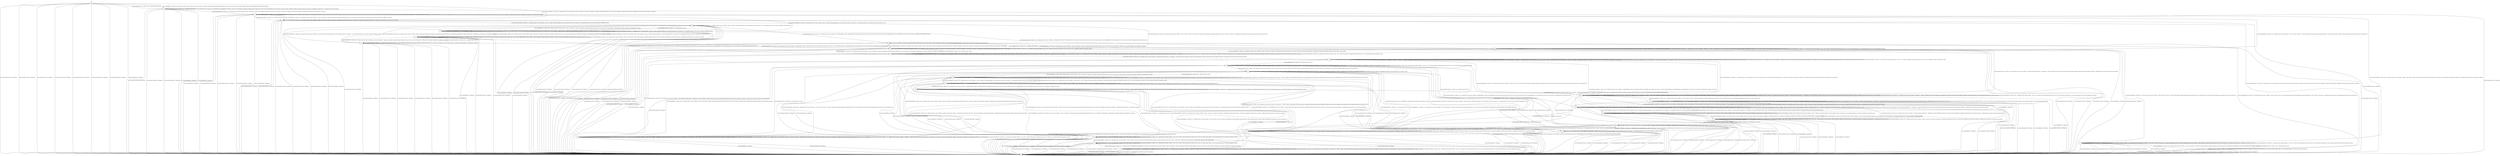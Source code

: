 digraph g {

	s0 [shape="circle" label="s0"];
	s1 [shape="circle" label="s1"];
	s2 [shape="circle" label="s2"];
	s3 [shape="circle" label="s3"];
	s4 [shape="circle" label="s4"];
	s5 [shape="circle" label="s5"];
	s6 [shape="circle" label="s6"];
	s7 [shape="circle" label="s7"];
	s8 [shape="circle" label="s8"];
	s9 [shape="circle" label="s9"];
	s10 [shape="circle" label="s10"];
	s11 [shape="circle" label="s11"];
	s12 [shape="circle" label="s12"];
	s13 [shape="circle" label="s13"];
	s14 [shape="circle" label="s14"];
	s15 [shape="circle" label="s15"];
	s16 [shape="circle" label="s16"];
	s17 [shape="circle" label="s17"];
	s18 [shape="circle" label="s18"];
	s19 [shape="circle" label="s19"];
	s20 [shape="circle" label="s20"];
	s21 [shape="circle" label="s21"];
	s22 [shape="circle" label="s22"];
	s23 [shape="circle" label="s23"];
	s24 [shape="circle" label="s24"];
	s25 [shape="circle" label="s25"];
	s26 [shape="circle" label="s26"];
	s27 [shape="circle" label="s27"];
	s28 [shape="circle" label="s28"];
	s29 [shape="circle" label="s29"];
	s30 [shape="circle" label="s30"];
	s31 [shape="circle" label="s31"];
	s32 [shape="circle" label="s32"];
	s0 -> s2 [label="user1|remote|DeviceControl / NoElement"];
	s0 -> s1 [label="user1|local|AddDevice / Symbol: CLS_0. Operation result: Success. Evidence: ''msg':'ok' and status:0''. Reason: All responses include the explicit indicators 'msg':'ok' and status:0 in their payloads, confirming the successful completion of the AddDevice operation."];
	s0 -> s2 [label="user1|local|RemoveDevice / NoElement"];
	s0 -> s2 [label="user1|local|DeviceControl / NoElement"];
	s0 -> s3 [label="user1|local|InviteToHome / Symbol: CLS_0. Operation result: Success. Evidence: 'qrcode':'11Abs_Len14|'. Reason: The responses consistently include the QR code value '11Abs_Len14|' alongside successful status indicators, confirming the invitation flow was executed as intended."];
	s0 -> s2 [label="user2|local|DeviceControl / NoElement"];
	s0 -> s2 [label="user2|remote|DeviceControl / NoElement"];
	s0 -> s2 [label="user2|remote|AcceptInvite / NoElement"];
	s0 -> s2 [label="user2|remote|ScanQRCode / NoElement"];
	s0 -> s2 [label="user2|remote|QuitHome / NoElement"];
	s1 -> s1 [label="user1|remote|DeviceControl / Symbol: CLS_-1. Operation result: Success."];
	s1 -> s2 [label="user1|local|AddDevice / NoElement"];
	s1 -> s0 [label="user1|local|RemoveDevice / Symbol: CLS_-1. Operation result: Success."];
	s1 -> s1 [label="user1|local|DeviceControl / Symbol: CLS_0. Operation result: Undetermined. Evidence: **'user1_local'**. Reason: The majority of evidence shows packets with **'user1_local'** lacking explicit success indicators, while one report’s additional 'header' detail does not alter the consensus of insufficient confirmation for a complete DeviceControl exchange."];
	s1 -> s11 [label="user1|local|InviteToHome / Symbol: CLS_0. Operation result: Success. Evidence: 'qrcode':'11Abs_Len14|'. Reason: The responses consistently include the QR code value '11Abs_Len14|' alongside successful status indicators, confirming the invitation flow was executed as intended."];
	s1 -> s2 [label="user2|local|DeviceControl / NoElement"];
	s1 -> s2 [label="user2|remote|DeviceControl / NoElement"];
	s1 -> s2 [label="user2|remote|AcceptInvite / NoElement"];
	s1 -> s2 [label="user2|remote|ScanQRCode / NoElement"];
	s1 -> s2 [label="user2|remote|QuitHome / NoElement"];
	s2 -> s2 [label="user1|remote|DeviceControl / NoElement"];
	s2 -> s2 [label="user1|local|AddDevice / NoElement"];
	s2 -> s2 [label="user1|local|RemoveDevice / NoElement"];
	s2 -> s2 [label="user1|local|DeviceControl / NoElement"];
	s2 -> s2 [label="user1|local|InviteToHome / NoElement"];
	s2 -> s2 [label="user2|local|DeviceControl / NoElement"];
	s2 -> s2 [label="user2|remote|DeviceControl / NoElement"];
	s2 -> s2 [label="user2|remote|AcceptInvite / NoElement"];
	s2 -> s2 [label="user2|remote|ScanQRCode / NoElement"];
	s2 -> s2 [label="user2|remote|QuitHome / NoElement"];
	s3 -> s2 [label="user1|remote|DeviceControl / NoElement"];
	s3 -> s11 [label="user1|local|AddDevice / Symbol: CLS_0. Operation result: Success. Evidence: ''msg':'ok' and status:0''. Reason: All responses include the explicit indicators 'msg':'ok' and status:0 in their payloads, confirming the successful completion of the AddDevice operation."];
	s3 -> s2 [label="user1|local|RemoveDevice / NoElement"];
	s3 -> s2 [label="user1|local|DeviceControl / NoElement"];
	s3 -> s3 [label="user1|local|InviteToHome / Symbol: CLS_0. Operation result: Success. Evidence: 'qrcode':'11Abs_Len14|'. Reason: The responses consistently include the QR code value '11Abs_Len14|' alongside successful status indicators, confirming the invitation flow was executed as intended."];
	s3 -> s2 [label="user2|local|DeviceControl / NoElement"];
	s3 -> s2 [label="user2|remote|DeviceControl / NoElement"];
	s3 -> s2 [label="user2|remote|AcceptInvite / NoElement"];
	s3 -> s4 [label="user2|remote|ScanQRCode / Symbol: CLS_0. Operation result: Success. Evidence: ''msg':'ok''. Reason: The payload displays a success indication with an 'ok' message, a core component present in every report, objectively confirming success."];
	s3 -> s2 [label="user2|remote|QuitHome / NoElement"];
	s4 -> s2 [label="user1|remote|DeviceControl / NoElement"];
	s4 -> s10 [label="user1|local|AddDevice / Symbol: CLS_0. Operation result: Success. Evidence: ''msg':'ok' and status:0''. Reason: All responses include the explicit indicators 'msg':'ok' and status:0 in their payloads, confirming the successful completion of the AddDevice operation."];
	s4 -> s2 [label="user1|local|RemoveDevice / NoElement"];
	s4 -> s2 [label="user1|local|DeviceControl / NoElement"];
	s4 -> s14 [label="user1|local|InviteToHome / Symbol: CLS_0. Operation result: Success. Evidence: 'qrcode':'11Abs_Len14|'. Reason: The responses consistently include the QR code value '11Abs_Len14|' alongside successful status indicators, confirming the invitation flow was executed as intended."];
	s4 -> s2 [label="user2|local|DeviceControl / NoElement"];
	s4 -> s2 [label="user2|remote|DeviceControl / NoElement"];
	s4 -> s5 [label="user2|remote|AcceptInvite / Symbol: CLS_0. Operation result: Success. Evidence: 'invited/joinfamily'. Reason: The joinfamily API calls consistently return indicators of success, with the common presence of 'invited/joinfamily' and associated flags (such as error:0 and msg:'ok') confirming the accepted invite action."];
	s4 -> s4 [label="user2|remote|ScanQRCode / Symbol: CLS_0. Operation result: Success. Evidence: ''msg':'ok''. Reason: The payload displays a success indication with an 'ok' message, a core component present in every report, objectively confirming success."];
	s4 -> s2 [label="user2|remote|QuitHome / NoElement"];
	s5 -> s2 [label="user1|remote|DeviceControl / NoElement"];
	s5 -> s8 [label="user1|local|AddDevice / Symbol: CLS_0. Operation result: Success. Evidence: ''msg':'ok' and status:0''. Reason: All responses include the explicit indicators 'msg':'ok' and status:0 in their payloads, confirming the successful completion of the AddDevice operation."];
	s5 -> s2 [label="user1|local|RemoveDevice / NoElement"];
	s5 -> s2 [label="user1|local|DeviceControl / NoElement"];
	s5 -> s6 [label="user1|local|InviteToHome / Symbol: CLS_1. Operation result: Success. Evidence: 'qrcode':'11Abs_Len14|'. Reason: A consistent match of the QR code value '11Abs_Len14|' appears in the majority of responses, validating the invite operation despite additional unique details in some packets."];
	s5 -> s2 [label="user2|local|DeviceControl / NoElement"];
	s5 -> s2 [label="user2|remote|DeviceControl / NoElement"];
	s5 -> s2 [label="user2|remote|AcceptInvite / NoElement"];
	s5 -> s5 [label="user2|remote|ScanQRCode / Symbol: CLS_1. Operation result: Failed. Evidence: ''error':-2010''. Reason: The shared payload evidence of error code -2010 clearly signals failure, as the consistent negative error indicator dominates all reports."];
	s5 -> s9 [label="user2|remote|QuitHome / Symbol: CLS_0. Operation result: Success. Evidence: '{'error':0,'status':0,'msg':'ok'}'. Reason: The evidence from the quitfamily responses explicitly shows error:0, status:0, and msg:'ok', confirming that the operation succeeded despite mention of later network issues."];
	s6 -> s2 [label="user1|remote|DeviceControl / NoElement"];
	s6 -> s7 [label="user1|local|AddDevice / Symbol: CLS_0. Operation result: Success. Evidence: ''msg':'ok' and status:0''. Reason: All responses include the explicit indicators 'msg':'ok' and status:0 in their payloads, confirming the successful completion of the AddDevice operation."];
	s6 -> s2 [label="user1|local|RemoveDevice / NoElement"];
	s6 -> s2 [label="user1|local|DeviceControl / NoElement"];
	s6 -> s6 [label="user1|local|InviteToHome / Symbol: CLS_1. Operation result: Success. Evidence: 'qrcode':'11Abs_Len14|'. Reason: A consistent match of the QR code value '11Abs_Len14|' appears in the majority of responses, validating the invite operation despite additional unique details in some packets."];
	s6 -> s2 [label="user2|local|DeviceControl / NoElement"];
	s6 -> s2 [label="user2|remote|DeviceControl / NoElement"];
	s6 -> s2 [label="user2|remote|AcceptInvite / NoElement"];
	s6 -> s6 [label="user2|remote|ScanQRCode / Symbol: CLS_2. Operation result: Failed. Evidence: ''error':-2011''. Reason: The payload’s repeated inclusion of error code -2011 consistently confirms the operation’s failure."];
	s6 -> s3 [label="user2|remote|QuitHome / Symbol: CLS_0. Operation result: Success. Evidence: '{'error':0,'status':0,'msg':'ok'}'. Reason: The evidence from the quitfamily responses explicitly shows error:0, status:0, and msg:'ok', confirming that the operation succeeded despite mention of later network issues."];
	s7 -> s7 [label="user1|remote|DeviceControl / Symbol: CLS_-1. Operation result: Success."];
	s7 -> s2 [label="user1|local|AddDevice / NoElement"];
	s7 -> s6 [label="user1|local|RemoveDevice / Symbol: CLS_-1. Operation result: Success."];
	s7 -> s7 [label="user1|local|DeviceControl / Symbol: CLS_0. Operation result: Undetermined. Evidence: **'user1_local'**. Reason: The majority of evidence shows packets with **'user1_local'** lacking explicit success indicators, while one report’s additional 'header' detail does not alter the consensus of insufficient confirmation for a complete DeviceControl exchange."];
	s7 -> s7 [label="user1|local|InviteToHome / Symbol: CLS_1. Operation result: Success. Evidence: 'qrcode':'11Abs_Len14|'. Reason: A consistent match of the QR code value '11Abs_Len14|' appears in the majority of responses, validating the invite operation despite additional unique details in some packets."];
	s7 -> s15 [label="user2|local|DeviceControl / Symbol: CLS_0. Operation result: Success. Evidence: **'/device/control/v2/sdkcontrol'**; **'Response'**. Reason: HTTP POST packets to the /device/control/v2/sdkcontrol endpoint uniformly delivered a Response indication, confirming that the control command executed properly."];
	s7 -> s7 [label="user2|remote|DeviceControl / Symbol: CLS_1. Operation result: Success. Evidence: **'Response'**. Reason: Consistent device control responses are indicated by the common occurrence of the 'Response' element in each packet, showing no error markers and confirming successful execution."];
	s7 -> s2 [label="user2|remote|AcceptInvite / NoElement"];
	s7 -> s7 [label="user2|remote|ScanQRCode / Symbol: CLS_2. Operation result: Failed. Evidence: ''error':-2011''. Reason: The payload’s repeated inclusion of error code -2011 consistently confirms the operation’s failure."];
	s7 -> s11 [label="user2|remote|QuitHome / Symbol: CLS_1. Operation result: Success. Evidence: '{'error':0,'status':0,'msg':'ok'}'. Reason: The explicit successful quitfamily payload indicates a clear successful outcome, with the evidence unambiguously showing error:0 and a message of 'ok'."];
	s8 -> s8 [label="user1|remote|DeviceControl / Symbol: CLS_-1. Operation result: Success."];
	s8 -> s2 [label="user1|local|AddDevice / NoElement"];
	s8 -> s5 [label="user1|local|RemoveDevice / Symbol: CLS_-1. Operation result: Success."];
	s8 -> s8 [label="user1|local|DeviceControl / Symbol: CLS_0. Operation result: Undetermined. Evidence: **'user1_local'**. Reason: The majority of evidence shows packets with **'user1_local'** lacking explicit success indicators, while one report’s additional 'header' detail does not alter the consensus of insufficient confirmation for a complete DeviceControl exchange."];
	s8 -> s7 [label="user1|local|InviteToHome / Symbol: CLS_1. Operation result: Success. Evidence: 'qrcode':'11Abs_Len14|'. Reason: A consistent match of the QR code value '11Abs_Len14|' appears in the majority of responses, validating the invite operation despite additional unique details in some packets."];
	s8 -> s30 [label="user2|local|DeviceControl / Symbol: CLS_0. Operation result: Success. Evidence: **'/device/control/v2/sdkcontrol'**; **'Response'**. Reason: HTTP POST packets to the /device/control/v2/sdkcontrol endpoint uniformly delivered a Response indication, confirming that the control command executed properly."];
	s8 -> s8 [label="user2|remote|DeviceControl / Symbol: CLS_1. Operation result: Success. Evidence: **'Response'**. Reason: Consistent device control responses are indicated by the common occurrence of the 'Response' element in each packet, showing no error markers and confirming successful execution."];
	s8 -> s2 [label="user2|remote|AcceptInvite / NoElement"];
	s8 -> s8 [label="user2|remote|ScanQRCode / Symbol: CLS_1. Operation result: Failed. Evidence: ''error':-2010''. Reason: The shared payload evidence of error code -2010 clearly signals failure, as the consistent negative error indicator dominates all reports."];
	s8 -> s12 [label="user2|remote|QuitHome / Symbol: CLS_1. Operation result: Success. Evidence: '{'error':0,'status':0,'msg':'ok'}'. Reason: The explicit successful quitfamily payload indicates a clear successful outcome, with the evidence unambiguously showing error:0 and a message of 'ok'."];
	s9 -> s2 [label="user1|remote|DeviceControl / NoElement"];
	s9 -> s12 [label="user1|local|AddDevice / Symbol: CLS_0. Operation result: Success. Evidence: ''msg':'ok' and status:0''. Reason: All responses include the explicit indicators 'msg':'ok' and status:0 in their payloads, confirming the successful completion of the AddDevice operation."];
	s9 -> s2 [label="user1|local|RemoveDevice / NoElement"];
	s9 -> s2 [label="user1|local|DeviceControl / NoElement"];
	s9 -> s3 [label="user1|local|InviteToHome / Symbol: CLS_0. Operation result: Success. Evidence: 'qrcode':'11Abs_Len14|'. Reason: The responses consistently include the QR code value '11Abs_Len14|' alongside successful status indicators, confirming the invitation flow was executed as intended."];
	s9 -> s2 [label="user2|local|DeviceControl / NoElement"];
	s9 -> s2 [label="user2|remote|DeviceControl / NoElement"];
	s9 -> s2 [label="user2|remote|AcceptInvite / NoElement"];
	s9 -> s9 [label="user2|remote|ScanQRCode / Symbol: CLS_1. Operation result: Failed. Evidence: ''error':-2010''. Reason: The shared payload evidence of error code -2010 clearly signals failure, as the consistent negative error indicator dominates all reports."];
	s9 -> s2 [label="user2|remote|QuitHome / NoElement"];
	s10 -> s10 [label="user1|remote|DeviceControl / Symbol: CLS_-1. Operation result: Success."];
	s10 -> s2 [label="user1|local|AddDevice / NoElement"];
	s10 -> s4 [label="user1|local|RemoveDevice / Symbol: CLS_-1. Operation result: Success."];
	s10 -> s10 [label="user1|local|DeviceControl / Symbol: CLS_0. Operation result: Undetermined. Evidence: **'user1_local'**. Reason: The majority of evidence shows packets with **'user1_local'** lacking explicit success indicators, while one report’s additional 'header' detail does not alter the consensus of insufficient confirmation for a complete DeviceControl exchange."];
	s10 -> s13 [label="user1|local|InviteToHome / Symbol: CLS_0. Operation result: Success. Evidence: 'qrcode':'11Abs_Len14|'. Reason: The responses consistently include the QR code value '11Abs_Len14|' alongside successful status indicators, confirming the invitation flow was executed as intended."];
	s10 -> s2 [label="user2|local|DeviceControl / NoElement"];
	s10 -> s2 [label="user2|remote|DeviceControl / NoElement"];
	s10 -> s8 [label="user2|remote|AcceptInvite / Symbol: CLS_0. Operation result: Success. Evidence: 'invited/joinfamily'. Reason: The joinfamily API calls consistently return indicators of success, with the common presence of 'invited/joinfamily' and associated flags (such as error:0 and msg:'ok') confirming the accepted invite action."];
	s10 -> s10 [label="user2|remote|ScanQRCode / Symbol: CLS_0. Operation result: Success. Evidence: ''msg':'ok''. Reason: The payload displays a success indication with an 'ok' message, a core component present in every report, objectively confirming success."];
	s10 -> s2 [label="user2|remote|QuitHome / NoElement"];
	s11 -> s11 [label="user1|remote|DeviceControl / Symbol: CLS_-1. Operation result: Success."];
	s11 -> s2 [label="user1|local|AddDevice / NoElement"];
	s11 -> s3 [label="user1|local|RemoveDevice / Symbol: CLS_-1. Operation result: Success."];
	s11 -> s11 [label="user1|local|DeviceControl / Symbol: CLS_0. Operation result: Undetermined. Evidence: **'user1_local'**. Reason: The majority of evidence shows packets with **'user1_local'** lacking explicit success indicators, while one report’s additional 'header' detail does not alter the consensus of insufficient confirmation for a complete DeviceControl exchange."];
	s11 -> s11 [label="user1|local|InviteToHome / Symbol: CLS_0. Operation result: Success. Evidence: 'qrcode':'11Abs_Len14|'. Reason: The responses consistently include the QR code value '11Abs_Len14|' alongside successful status indicators, confirming the invitation flow was executed as intended."];
	s11 -> s2 [label="user2|local|DeviceControl / NoElement"];
	s11 -> s2 [label="user2|remote|DeviceControl / NoElement"];
	s11 -> s2 [label="user2|remote|AcceptInvite / NoElement"];
	s11 -> s10 [label="user2|remote|ScanQRCode / Symbol: CLS_0. Operation result: Success. Evidence: ''msg':'ok''. Reason: The payload displays a success indication with an 'ok' message, a core component present in every report, objectively confirming success."];
	s11 -> s2 [label="user2|remote|QuitHome / NoElement"];
	s12 -> s12 [label="user1|remote|DeviceControl / Symbol: CLS_-1. Operation result: Success."];
	s12 -> s2 [label="user1|local|AddDevice / NoElement"];
	s12 -> s9 [label="user1|local|RemoveDevice / Symbol: CLS_-1. Operation result: Success."];
	s12 -> s12 [label="user1|local|DeviceControl / Symbol: CLS_0. Operation result: Undetermined. Evidence: **'user1_local'**. Reason: The majority of evidence shows packets with **'user1_local'** lacking explicit success indicators, while one report’s additional 'header' detail does not alter the consensus of insufficient confirmation for a complete DeviceControl exchange."];
	s12 -> s11 [label="user1|local|InviteToHome / Symbol: CLS_0. Operation result: Success. Evidence: 'qrcode':'11Abs_Len14|'. Reason: The responses consistently include the QR code value '11Abs_Len14|' alongside successful status indicators, confirming the invitation flow was executed as intended."];
	s12 -> s2 [label="user2|local|DeviceControl / NoElement"];
	s12 -> s2 [label="user2|remote|DeviceControl / NoElement"];
	s12 -> s2 [label="user2|remote|AcceptInvite / NoElement"];
	s12 -> s12 [label="user2|remote|ScanQRCode / Symbol: CLS_1. Operation result: Failed. Evidence: ''error':-2010''. Reason: The shared payload evidence of error code -2010 clearly signals failure, as the consistent negative error indicator dominates all reports."];
	s12 -> s2 [label="user2|remote|QuitHome / NoElement"];
	s13 -> s13 [label="user1|remote|DeviceControl / Symbol: CLS_-1. Operation result: Success."];
	s13 -> s2 [label="user1|local|AddDevice / NoElement"];
	s13 -> s14 [label="user1|local|RemoveDevice / Symbol: CLS_-1. Operation result: Success."];
	s13 -> s13 [label="user1|local|DeviceControl / Symbol: CLS_0. Operation result: Undetermined. Evidence: **'user1_local'**. Reason: The majority of evidence shows packets with **'user1_local'** lacking explicit success indicators, while one report’s additional 'header' detail does not alter the consensus of insufficient confirmation for a complete DeviceControl exchange."];
	s13 -> s13 [label="user1|local|InviteToHome / Symbol: CLS_0. Operation result: Success. Evidence: 'qrcode':'11Abs_Len14|'. Reason: The responses consistently include the QR code value '11Abs_Len14|' alongside successful status indicators, confirming the invitation flow was executed as intended."];
	s13 -> s2 [label="user2|local|DeviceControl / NoElement"];
	s13 -> s2 [label="user2|remote|DeviceControl / NoElement"];
	s13 -> s7 [label="user2|remote|AcceptInvite / Symbol: CLS_0. Operation result: Success. Evidence: 'invited/joinfamily'. Reason: The joinfamily API calls consistently return indicators of success, with the common presence of 'invited/joinfamily' and associated flags (such as error:0 and msg:'ok') confirming the accepted invite action."];
	s13 -> s10 [label="user2|remote|ScanQRCode / Symbol: CLS_0. Operation result: Success. Evidence: ''msg':'ok''. Reason: The payload displays a success indication with an 'ok' message, a core component present in every report, objectively confirming success."];
	s13 -> s2 [label="user2|remote|QuitHome / NoElement"];
	s14 -> s2 [label="user1|remote|DeviceControl / NoElement"];
	s14 -> s13 [label="user1|local|AddDevice / Symbol: CLS_0. Operation result: Success. Evidence: ''msg':'ok' and status:0''. Reason: All responses include the explicit indicators 'msg':'ok' and status:0 in their payloads, confirming the successful completion of the AddDevice operation."];
	s14 -> s2 [label="user1|local|RemoveDevice / NoElement"];
	s14 -> s2 [label="user1|local|DeviceControl / NoElement"];
	s14 -> s14 [label="user1|local|InviteToHome / Symbol: CLS_0. Operation result: Success. Evidence: 'qrcode':'11Abs_Len14|'. Reason: The responses consistently include the QR code value '11Abs_Len14|' alongside successful status indicators, confirming the invitation flow was executed as intended."];
	s14 -> s2 [label="user2|local|DeviceControl / NoElement"];
	s14 -> s2 [label="user2|remote|DeviceControl / NoElement"];
	s14 -> s6 [label="user2|remote|AcceptInvite / Symbol: CLS_0. Operation result: Success. Evidence: 'invited/joinfamily'. Reason: The joinfamily API calls consistently return indicators of success, with the common presence of 'invited/joinfamily' and associated flags (such as error:0 and msg:'ok') confirming the accepted invite action."];
	s14 -> s4 [label="user2|remote|ScanQRCode / Symbol: CLS_0. Operation result: Success. Evidence: ''msg':'ok''. Reason: The payload displays a success indication with an 'ok' message, a core component present in every report, objectively confirming success."];
	s14 -> s2 [label="user2|remote|QuitHome / NoElement"];
	s15 -> s15 [label="user1|remote|DeviceControl / Symbol: CLS_-1. Operation result: Success."];
	s15 -> s2 [label="user1|local|AddDevice / NoElement"];
	s15 -> s16 [label="user1|local|RemoveDevice / Symbol: CLS_-1. Operation result: Success."];
	s15 -> s15 [label="user1|local|DeviceControl / Symbol: CLS_0. Operation result: Undetermined. Evidence: **'user1_local'**. Reason: The majority of evidence shows packets with **'user1_local'** lacking explicit success indicators, while one report’s additional 'header' detail does not alter the consensus of insufficient confirmation for a complete DeviceControl exchange."];
	s15 -> s15 [label="user1|local|InviteToHome / Symbol: CLS_1. Operation result: Success. Evidence: 'qrcode':'11Abs_Len14|'. Reason: A consistent match of the QR code value '11Abs_Len14|' appears in the majority of responses, validating the invite operation despite additional unique details in some packets."];
	s15 -> s15 [label="user2|local|DeviceControl / Symbol: CLS_0. Operation result: Success. Evidence: **'/device/control/v2/sdkcontrol'**; **'Response'**. Reason: HTTP POST packets to the /device/control/v2/sdkcontrol endpoint uniformly delivered a Response indication, confirming that the control command executed properly."];
	s15 -> s15 [label="user2|remote|DeviceControl / Symbol: CLS_1. Operation result: Success. Evidence: **'Response'**. Reason: Consistent device control responses are indicated by the common occurrence of the 'Response' element in each packet, showing no error markers and confirming successful execution."];
	s15 -> s2 [label="user2|remote|AcceptInvite / NoElement"];
	s15 -> s15 [label="user2|remote|ScanQRCode / Symbol: CLS_2. Operation result: Failed. Evidence: ''error':-2011''. Reason: The payload’s repeated inclusion of error code -2011 consistently confirms the operation’s failure."];
	s15 -> s19 [label="user2|remote|QuitHome / Symbol: CLS_1. Operation result: Success. Evidence: '{'error':0,'status':0,'msg':'ok'}'. Reason: The explicit successful quitfamily payload indicates a clear successful outcome, with the evidence unambiguously showing error:0 and a message of 'ok'."];
	s16 -> s2 [label="user1|remote|DeviceControl / NoElement"];
	s16 -> s32 [label="user1|local|AddDevice / Symbol: CLS_0. Operation result: Success. Evidence: ''msg':'ok' and status:0''. Reason: All responses include the explicit indicators 'msg':'ok' and status:0 in their payloads, confirming the successful completion of the AddDevice operation."];
	s16 -> s2 [label="user1|local|RemoveDevice / NoElement"];
	s16 -> s2 [label="user1|local|DeviceControl / NoElement"];
	s16 -> s16 [label="user1|local|InviteToHome / Symbol: CLS_1. Operation result: Success. Evidence: 'qrcode':'11Abs_Len14|'. Reason: A consistent match of the QR code value '11Abs_Len14|' appears in the majority of responses, validating the invite operation despite additional unique details in some packets."];
	s16 -> s16 [label="user2|local|DeviceControl / Symbol: CLS_NoResponse. Operation result: Failed. Reason: response is empty"];
	s16 -> s2 [label="user2|remote|DeviceControl / NoElement"];
	s16 -> s2 [label="user2|remote|AcceptInvite / NoElement"];
	s16 -> s16 [label="user2|remote|ScanQRCode / Symbol: CLS_2. Operation result: Failed. Evidence: ''error':-2011''. Reason: The payload’s repeated inclusion of error code -2011 consistently confirms the operation’s failure."];
	s16 -> s17 [label="user2|remote|QuitHome / Symbol: CLS_0. Operation result: Success. Evidence: '{'error':0,'status':0,'msg':'ok'}'. Reason: The evidence from the quitfamily responses explicitly shows error:0, status:0, and msg:'ok', confirming that the operation succeeded despite mention of later network issues."];
	s17 -> s2 [label="user1|remote|DeviceControl / NoElement"];
	s17 -> s18 [label="user1|local|AddDevice / Symbol: CLS_0. Operation result: Success. Evidence: ''msg':'ok' and status:0''. Reason: All responses include the explicit indicators 'msg':'ok' and status:0 in their payloads, confirming the successful completion of the AddDevice operation."];
	s17 -> s2 [label="user1|local|RemoveDevice / NoElement"];
	s17 -> s2 [label="user1|local|DeviceControl / NoElement"];
	s17 -> s17 [label="user1|local|InviteToHome / Symbol: CLS_0. Operation result: Success. Evidence: 'qrcode':'11Abs_Len14|'. Reason: The responses consistently include the QR code value '11Abs_Len14|' alongside successful status indicators, confirming the invitation flow was executed as intended."];
	s17 -> s17 [label="user2|local|DeviceControl / Symbol: CLS_NoResponse. Operation result: Failed. Reason: response is empty"];
	s17 -> s2 [label="user2|remote|DeviceControl / NoElement"];
	s17 -> s2 [label="user2|remote|AcceptInvite / NoElement"];
	s17 -> s22 [label="user2|remote|ScanQRCode / Symbol: CLS_0. Operation result: Success. Evidence: ''msg':'ok''. Reason: The payload displays a success indication with an 'ok' message, a core component present in every report, objectively confirming success."];
	s17 -> s2 [label="user2|remote|QuitHome / NoElement"];
	s18 -> s18 [label="user1|remote|DeviceControl / Symbol: CLS_-1. Operation result: Success."];
	s18 -> s2 [label="user1|local|AddDevice / NoElement"];
	s18 -> s17 [label="user1|local|RemoveDevice / Symbol: CLS_-1. Operation result: Success."];
	s18 -> s18 [label="user1|local|DeviceControl / Symbol: CLS_0. Operation result: Undetermined. Evidence: **'user1_local'**. Reason: The majority of evidence shows packets with **'user1_local'** lacking explicit success indicators, while one report’s additional 'header' detail does not alter the consensus of insufficient confirmation for a complete DeviceControl exchange."];
	s18 -> s18 [label="user1|local|InviteToHome / Symbol: CLS_0. Operation result: Success. Evidence: 'qrcode':'11Abs_Len14|'. Reason: The responses consistently include the QR code value '11Abs_Len14|' alongside successful status indicators, confirming the invitation flow was executed as intended."];
	s18 -> s18 [label="user2|local|DeviceControl / Symbol: CLS_5. Operation result: Success. Evidence: **'user2_local'**; **'UDP'**. Reason: The sustained UDP communication—including bidirectional exchanges and identifier indications from user2_local—demonstrates a positive local control operation despite one ambiguous packet."];
	s18 -> s2 [label="user2|remote|DeviceControl / NoElement"];
	s18 -> s2 [label="user2|remote|AcceptInvite / NoElement"];
	s18 -> s21 [label="user2|remote|ScanQRCode / Symbol: CLS_0. Operation result: Success. Evidence: ''msg':'ok''. Reason: The payload displays a success indication with an 'ok' message, a core component present in every report, objectively confirming success."];
	s18 -> s2 [label="user2|remote|QuitHome / NoElement"];
	s19 -> s19 [label="user1|remote|DeviceControl / Symbol: CLS_-1. Operation result: Success."];
	s19 -> s2 [label="user1|local|AddDevice / NoElement"];
	s19 -> s17 [label="user1|local|RemoveDevice / Symbol: CLS_-1. Operation result: Success."];
	s19 -> s19 [label="user1|local|DeviceControl / Symbol: CLS_0. Operation result: Undetermined. Evidence: **'user1_local'**. Reason: The majority of evidence shows packets with **'user1_local'** lacking explicit success indicators, while one report’s additional 'header' detail does not alter the consensus of insufficient confirmation for a complete DeviceControl exchange."];
	s19 -> s19 [label="user1|local|InviteToHome / Symbol: CLS_0. Operation result: Success. Evidence: 'qrcode':'11Abs_Len14|'. Reason: The responses consistently include the QR code value '11Abs_Len14|' alongside successful status indicators, confirming the invitation flow was executed as intended."];
	s19 -> s19 [label="user2|local|DeviceControl / Symbol: CLS_0. Operation result: Success. Evidence: **'/device/control/v2/sdkcontrol'**; **'Response'**. Reason: HTTP POST packets to the /device/control/v2/sdkcontrol endpoint uniformly delivered a Response indication, confirming that the control command executed properly."];
	s19 -> s2 [label="user2|remote|DeviceControl / NoElement"];
	s19 -> s2 [label="user2|remote|AcceptInvite / NoElement"];
	s19 -> s20 [label="user2|remote|ScanQRCode / Symbol: CLS_0. Operation result: Success. Evidence: ''msg':'ok''. Reason: The payload displays a success indication with an 'ok' message, a core component present in every report, objectively confirming success."];
	s19 -> s2 [label="user2|remote|QuitHome / NoElement"];
	s20 -> s20 [label="user1|remote|DeviceControl / Symbol: CLS_-1. Operation result: Success."];
	s20 -> s2 [label="user1|local|AddDevice / NoElement"];
	s20 -> s22 [label="user1|local|RemoveDevice / Symbol: CLS_-1. Operation result: Success."];
	s20 -> s20 [label="user1|local|DeviceControl / Symbol: CLS_0. Operation result: Undetermined. Evidence: **'user1_local'**. Reason: The majority of evidence shows packets with **'user1_local'** lacking explicit success indicators, while one report’s additional 'header' detail does not alter the consensus of insufficient confirmation for a complete DeviceControl exchange."];
	s20 -> s25 [label="user1|local|InviteToHome / Symbol: CLS_0. Operation result: Success. Evidence: 'qrcode':'11Abs_Len14|'. Reason: The responses consistently include the QR code value '11Abs_Len14|' alongside successful status indicators, confirming the invitation flow was executed as intended."];
	s20 -> s19 [label="user2|local|DeviceControl / Symbol: CLS_0. Operation result: Success. Evidence: **'/device/control/v2/sdkcontrol'**; **'Response'**. Reason: HTTP POST packets to the /device/control/v2/sdkcontrol endpoint uniformly delivered a Response indication, confirming that the control command executed properly."];
	s20 -> s2 [label="user2|remote|DeviceControl / NoElement"];
	s20 -> s30 [label="user2|remote|AcceptInvite / Symbol: CLS_0. Operation result: Success. Evidence: 'invited/joinfamily'. Reason: The joinfamily API calls consistently return indicators of success, with the common presence of 'invited/joinfamily' and associated flags (such as error:0 and msg:'ok') confirming the accepted invite action."];
	s20 -> s20 [label="user2|remote|ScanQRCode / Symbol: CLS_0. Operation result: Success. Evidence: ''msg':'ok''. Reason: The payload displays a success indication with an 'ok' message, a core component present in every report, objectively confirming success."];
	s20 -> s2 [label="user2|remote|QuitHome / NoElement"];
	s21 -> s21 [label="user1|remote|DeviceControl / Symbol: CLS_-1. Operation result: Success."];
	s21 -> s2 [label="user1|local|AddDevice / NoElement"];
	s21 -> s22 [label="user1|local|RemoveDevice / Symbol: CLS_-1. Operation result: Success."];
	s21 -> s21 [label="user1|local|DeviceControl / Symbol: CLS_0. Operation result: Undetermined. Evidence: **'user1_local'**. Reason: The majority of evidence shows packets with **'user1_local'** lacking explicit success indicators, while one report’s additional 'header' detail does not alter the consensus of insufficient confirmation for a complete DeviceControl exchange."];
	s21 -> s24 [label="user1|local|InviteToHome / Symbol: CLS_0. Operation result: Success. Evidence: 'qrcode':'11Abs_Len14|'. Reason: The responses consistently include the QR code value '11Abs_Len14|' alongside successful status indicators, confirming the invitation flow was executed as intended."];
	s21 -> s18 [label="user2|local|DeviceControl / Symbol: CLS_5. Operation result: Success. Evidence: **'user2_local'**; **'UDP'**. Reason: The sustained UDP communication—including bidirectional exchanges and identifier indications from user2_local—demonstrates a positive local control operation despite one ambiguous packet."];
	s21 -> s2 [label="user2|remote|DeviceControl / NoElement"];
	s21 -> s29 [label="user2|remote|AcceptInvite / Symbol: CLS_0. Operation result: Success. Evidence: 'invited/joinfamily'. Reason: The joinfamily API calls consistently return indicators of success, with the common presence of 'invited/joinfamily' and associated flags (such as error:0 and msg:'ok') confirming the accepted invite action."];
	s21 -> s21 [label="user2|remote|ScanQRCode / Symbol: CLS_0. Operation result: Success. Evidence: ''msg':'ok''. Reason: The payload displays a success indication with an 'ok' message, a core component present in every report, objectively confirming success."];
	s21 -> s2 [label="user2|remote|QuitHome / NoElement"];
	s22 -> s2 [label="user1|remote|DeviceControl / NoElement"];
	s22 -> s21 [label="user1|local|AddDevice / Symbol: CLS_0. Operation result: Success. Evidence: ''msg':'ok' and status:0''. Reason: All responses include the explicit indicators 'msg':'ok' and status:0 in their payloads, confirming the successful completion of the AddDevice operation."];
	s22 -> s2 [label="user1|local|RemoveDevice / NoElement"];
	s22 -> s2 [label="user1|local|DeviceControl / NoElement"];
	s22 -> s23 [label="user1|local|InviteToHome / Symbol: CLS_0. Operation result: Success. Evidence: 'qrcode':'11Abs_Len14|'. Reason: The responses consistently include the QR code value '11Abs_Len14|' alongside successful status indicators, confirming the invitation flow was executed as intended."];
	s22 -> s17 [label="user2|local|DeviceControl / Symbol: CLS_NoResponse. Operation result: Failed. Reason: response is empty"];
	s22 -> s2 [label="user2|remote|DeviceControl / NoElement"];
	s22 -> s26 [label="user2|remote|AcceptInvite / Symbol: CLS_0. Operation result: Success. Evidence: 'invited/joinfamily'. Reason: The joinfamily API calls consistently return indicators of success, with the common presence of 'invited/joinfamily' and associated flags (such as error:0 and msg:'ok') confirming the accepted invite action."];
	s22 -> s22 [label="user2|remote|ScanQRCode / Symbol: CLS_0. Operation result: Success. Evidence: ''msg':'ok''. Reason: The payload displays a success indication with an 'ok' message, a core component present in every report, objectively confirming success."];
	s22 -> s2 [label="user2|remote|QuitHome / NoElement"];
	s23 -> s2 [label="user1|remote|DeviceControl / NoElement"];
	s23 -> s24 [label="user1|local|AddDevice / Symbol: CLS_0. Operation result: Success. Evidence: ''msg':'ok' and status:0''. Reason: All responses include the explicit indicators 'msg':'ok' and status:0 in their payloads, confirming the successful completion of the AddDevice operation."];
	s23 -> s2 [label="user1|local|RemoveDevice / NoElement"];
	s23 -> s2 [label="user1|local|DeviceControl / NoElement"];
	s23 -> s23 [label="user1|local|InviteToHome / Symbol: CLS_0. Operation result: Success. Evidence: 'qrcode':'11Abs_Len14|'. Reason: The responses consistently include the QR code value '11Abs_Len14|' alongside successful status indicators, confirming the invitation flow was executed as intended."];
	s23 -> s17 [label="user2|local|DeviceControl / Symbol: CLS_NoResponse. Operation result: Failed. Reason: response is empty"];
	s23 -> s2 [label="user2|remote|DeviceControl / NoElement"];
	s23 -> s16 [label="user2|remote|AcceptInvite / Symbol: CLS_0. Operation result: Success. Evidence: 'invited/joinfamily'. Reason: The joinfamily API calls consistently return indicators of success, with the common presence of 'invited/joinfamily' and associated flags (such as error:0 and msg:'ok') confirming the accepted invite action."];
	s23 -> s22 [label="user2|remote|ScanQRCode / Symbol: CLS_0. Operation result: Success. Evidence: ''msg':'ok''. Reason: The payload displays a success indication with an 'ok' message, a core component present in every report, objectively confirming success."];
	s23 -> s2 [label="user2|remote|QuitHome / NoElement"];
	s24 -> s24 [label="user1|remote|DeviceControl / Symbol: CLS_-1. Operation result: Success."];
	s24 -> s2 [label="user1|local|AddDevice / NoElement"];
	s24 -> s23 [label="user1|local|RemoveDevice / Symbol: CLS_-1. Operation result: Success."];
	s24 -> s24 [label="user1|local|DeviceControl / Symbol: CLS_0. Operation result: Undetermined. Evidence: **'user1_local'**. Reason: The majority of evidence shows packets with **'user1_local'** lacking explicit success indicators, while one report’s additional 'header' detail does not alter the consensus of insufficient confirmation for a complete DeviceControl exchange."];
	s24 -> s24 [label="user1|local|InviteToHome / Symbol: CLS_0. Operation result: Success. Evidence: 'qrcode':'11Abs_Len14|'. Reason: The responses consistently include the QR code value '11Abs_Len14|' alongside successful status indicators, confirming the invitation flow was executed as intended."];
	s24 -> s18 [label="user2|local|DeviceControl / Symbol: CLS_5. Operation result: Success. Evidence: **'user2_local'**; **'UDP'**. Reason: The sustained UDP communication—including bidirectional exchanges and identifier indications from user2_local—demonstrates a positive local control operation despite one ambiguous packet."];
	s24 -> s2 [label="user2|remote|DeviceControl / NoElement"];
	s24 -> s32 [label="user2|remote|AcceptInvite / Symbol: CLS_0. Operation result: Success. Evidence: 'invited/joinfamily'. Reason: The joinfamily API calls consistently return indicators of success, with the common presence of 'invited/joinfamily' and associated flags (such as error:0 and msg:'ok') confirming the accepted invite action."];
	s24 -> s21 [label="user2|remote|ScanQRCode / Symbol: CLS_0. Operation result: Success. Evidence: ''msg':'ok''. Reason: The payload displays a success indication with an 'ok' message, a core component present in every report, objectively confirming success."];
	s24 -> s2 [label="user2|remote|QuitHome / NoElement"];
	s25 -> s25 [label="user1|remote|DeviceControl / Symbol: CLS_-1. Operation result: Success."];
	s25 -> s2 [label="user1|local|AddDevice / NoElement"];
	s25 -> s23 [label="user1|local|RemoveDevice / Symbol: CLS_-1. Operation result: Success."];
	s25 -> s25 [label="user1|local|DeviceControl / Symbol: CLS_0. Operation result: Undetermined. Evidence: **'user1_local'**. Reason: The majority of evidence shows packets with **'user1_local'** lacking explicit success indicators, while one report’s additional 'header' detail does not alter the consensus of insufficient confirmation for a complete DeviceControl exchange."];
	s25 -> s25 [label="user1|local|InviteToHome / Symbol: CLS_0. Operation result: Success. Evidence: 'qrcode':'11Abs_Len14|'. Reason: The responses consistently include the QR code value '11Abs_Len14|' alongside successful status indicators, confirming the invitation flow was executed as intended."];
	s25 -> s19 [label="user2|local|DeviceControl / Symbol: CLS_0. Operation result: Success. Evidence: **'/device/control/v2/sdkcontrol'**; **'Response'**. Reason: HTTP POST packets to the /device/control/v2/sdkcontrol endpoint uniformly delivered a Response indication, confirming that the control command executed properly."];
	s25 -> s2 [label="user2|remote|DeviceControl / NoElement"];
	s25 -> s15 [label="user2|remote|AcceptInvite / Symbol: CLS_0. Operation result: Success. Evidence: 'invited/joinfamily'. Reason: The joinfamily API calls consistently return indicators of success, with the common presence of 'invited/joinfamily' and associated flags (such as error:0 and msg:'ok') confirming the accepted invite action."];
	s25 -> s20 [label="user2|remote|ScanQRCode / Symbol: CLS_0. Operation result: Success. Evidence: ''msg':'ok''. Reason: The payload displays a success indication with an 'ok' message, a core component present in every report, objectively confirming success."];
	s25 -> s2 [label="user2|remote|QuitHome / NoElement"];
	s26 -> s2 [label="user1|remote|DeviceControl / NoElement"];
	s26 -> s29 [label="user1|local|AddDevice / Symbol: CLS_0. Operation result: Success. Evidence: ''msg':'ok' and status:0''. Reason: All responses include the explicit indicators 'msg':'ok' and status:0 in their payloads, confirming the successful completion of the AddDevice operation."];
	s26 -> s2 [label="user1|local|RemoveDevice / NoElement"];
	s26 -> s2 [label="user1|local|DeviceControl / NoElement"];
	s26 -> s16 [label="user1|local|InviteToHome / Symbol: CLS_1. Operation result: Success. Evidence: 'qrcode':'11Abs_Len14|'. Reason: A consistent match of the QR code value '11Abs_Len14|' appears in the majority of responses, validating the invite operation despite additional unique details in some packets."];
	s26 -> s26 [label="user2|local|DeviceControl / Symbol: CLS_NoResponse. Operation result: Failed. Reason: response is empty"];
	s26 -> s2 [label="user2|remote|DeviceControl / NoElement"];
	s26 -> s2 [label="user2|remote|AcceptInvite / NoElement"];
	s26 -> s26 [label="user2|remote|ScanQRCode / Symbol: CLS_1. Operation result: Failed. Evidence: ''error':-2010''. Reason: The shared payload evidence of error code -2010 clearly signals failure, as the consistent negative error indicator dominates all reports."];
	s26 -> s27 [label="user2|remote|QuitHome / Symbol: CLS_0. Operation result: Success. Evidence: '{'error':0,'status':0,'msg':'ok'}'. Reason: The evidence from the quitfamily responses explicitly shows error:0, status:0, and msg:'ok', confirming that the operation succeeded despite mention of later network issues."];
	s27 -> s2 [label="user1|remote|DeviceControl / NoElement"];
	s27 -> s28 [label="user1|local|AddDevice / Symbol: CLS_0. Operation result: Success. Evidence: ''msg':'ok' and status:0''. Reason: All responses include the explicit indicators 'msg':'ok' and status:0 in their payloads, confirming the successful completion of the AddDevice operation."];
	s27 -> s2 [label="user1|local|RemoveDevice / NoElement"];
	s27 -> s2 [label="user1|local|DeviceControl / NoElement"];
	s27 -> s17 [label="user1|local|InviteToHome / Symbol: CLS_0. Operation result: Success. Evidence: 'qrcode':'11Abs_Len14|'. Reason: The responses consistently include the QR code value '11Abs_Len14|' alongside successful status indicators, confirming the invitation flow was executed as intended."];
	s27 -> s27 [label="user2|local|DeviceControl / Symbol: CLS_NoResponse. Operation result: Failed. Reason: response is empty"];
	s27 -> s2 [label="user2|remote|DeviceControl / NoElement"];
	s27 -> s2 [label="user2|remote|AcceptInvite / NoElement"];
	s27 -> s27 [label="user2|remote|ScanQRCode / Symbol: CLS_1. Operation result: Failed. Evidence: ''error':-2010''. Reason: The shared payload evidence of error code -2010 clearly signals failure, as the consistent negative error indicator dominates all reports."];
	s27 -> s2 [label="user2|remote|QuitHome / NoElement"];
	s28 -> s28 [label="user1|remote|DeviceControl / Symbol: CLS_-1. Operation result: Success."];
	s28 -> s2 [label="user1|local|AddDevice / NoElement"];
	s28 -> s27 [label="user1|local|RemoveDevice / Symbol: CLS_-1. Operation result: Success."];
	s28 -> s28 [label="user1|local|DeviceControl / Symbol: CLS_0. Operation result: Undetermined. Evidence: **'user1_local'**. Reason: The majority of evidence shows packets with **'user1_local'** lacking explicit success indicators, while one report’s additional 'header' detail does not alter the consensus of insufficient confirmation for a complete DeviceControl exchange."];
	s28 -> s18 [label="user1|local|InviteToHome / Symbol: CLS_0. Operation result: Success. Evidence: 'qrcode':'11Abs_Len14|'. Reason: The responses consistently include the QR code value '11Abs_Len14|' alongside successful status indicators, confirming the invitation flow was executed as intended."];
	s28 -> s28 [label="user2|local|DeviceControl / Symbol: CLS_5. Operation result: Success. Evidence: **'user2_local'**; **'UDP'**. Reason: The sustained UDP communication—including bidirectional exchanges and identifier indications from user2_local—demonstrates a positive local control operation despite one ambiguous packet."];
	s28 -> s2 [label="user2|remote|DeviceControl / NoElement"];
	s28 -> s2 [label="user2|remote|AcceptInvite / NoElement"];
	s28 -> s28 [label="user2|remote|ScanQRCode / Symbol: CLS_1. Operation result: Failed. Evidence: ''error':-2010''. Reason: The shared payload evidence of error code -2010 clearly signals failure, as the consistent negative error indicator dominates all reports."];
	s28 -> s2 [label="user2|remote|QuitHome / NoElement"];
	s29 -> s29 [label="user1|remote|DeviceControl / Symbol: CLS_-1. Operation result: Success."];
	s29 -> s2 [label="user1|local|AddDevice / NoElement"];
	s29 -> s26 [label="user1|local|RemoveDevice / Symbol: CLS_-1. Operation result: Success."];
	s29 -> s29 [label="user1|local|DeviceControl / Symbol: CLS_0. Operation result: Undetermined. Evidence: **'user1_local'**. Reason: The majority of evidence shows packets with **'user1_local'** lacking explicit success indicators, while one report’s additional 'header' detail does not alter the consensus of insufficient confirmation for a complete DeviceControl exchange."];
	s29 -> s32 [label="user1|local|InviteToHome / Symbol: CLS_1. Operation result: Success. Evidence: 'qrcode':'11Abs_Len14|'. Reason: A consistent match of the QR code value '11Abs_Len14|' appears in the majority of responses, validating the invite operation despite additional unique details in some packets."];
	s29 -> s30 [label="user2|local|DeviceControl / Symbol: CLS_0. Operation result: Success. Evidence: **'/device/control/v2/sdkcontrol'**; **'Response'**. Reason: HTTP POST packets to the /device/control/v2/sdkcontrol endpoint uniformly delivered a Response indication, confirming that the control command executed properly."];
	s29 -> s29 [label="user2|remote|DeviceControl / Symbol: CLS_1. Operation result: Success. Evidence: **'Response'**. Reason: Consistent device control responses are indicated by the common occurrence of the 'Response' element in each packet, showing no error markers and confirming successful execution."];
	s29 -> s2 [label="user2|remote|AcceptInvite / NoElement"];
	s29 -> s29 [label="user2|remote|ScanQRCode / Symbol: CLS_1. Operation result: Failed. Evidence: ''error':-2010''. Reason: The shared payload evidence of error code -2010 clearly signals failure, as the consistent negative error indicator dominates all reports."];
	s29 -> s28 [label="user2|remote|QuitHome / Symbol: CLS_1. Operation result: Success. Evidence: '{'error':0,'status':0,'msg':'ok'}'. Reason: The explicit successful quitfamily payload indicates a clear successful outcome, with the evidence unambiguously showing error:0 and a message of 'ok'."];
	s30 -> s30 [label="user1|remote|DeviceControl / Symbol: CLS_-1. Operation result: Success."];
	s30 -> s2 [label="user1|local|AddDevice / NoElement"];
	s30 -> s26 [label="user1|local|RemoveDevice / Symbol: CLS_-1. Operation result: Success."];
	s30 -> s30 [label="user1|local|DeviceControl / Symbol: CLS_0. Operation result: Undetermined. Evidence: **'user1_local'**. Reason: The majority of evidence shows packets with **'user1_local'** lacking explicit success indicators, while one report’s additional 'header' detail does not alter the consensus of insufficient confirmation for a complete DeviceControl exchange."];
	s30 -> s15 [label="user1|local|InviteToHome / Symbol: CLS_1. Operation result: Success. Evidence: 'qrcode':'11Abs_Len14|'. Reason: A consistent match of the QR code value '11Abs_Len14|' appears in the majority of responses, validating the invite operation despite additional unique details in some packets."];
	s30 -> s30 [label="user2|local|DeviceControl / Symbol: CLS_0. Operation result: Success. Evidence: **'/device/control/v2/sdkcontrol'**; **'Response'**. Reason: HTTP POST packets to the /device/control/v2/sdkcontrol endpoint uniformly delivered a Response indication, confirming that the control command executed properly."];
	s30 -> s30 [label="user2|remote|DeviceControl / Symbol: CLS_1. Operation result: Success. Evidence: **'Response'**. Reason: Consistent device control responses are indicated by the common occurrence of the 'Response' element in each packet, showing no error markers and confirming successful execution."];
	s30 -> s2 [label="user2|remote|AcceptInvite / NoElement"];
	s30 -> s30 [label="user2|remote|ScanQRCode / Symbol: CLS_1. Operation result: Failed. Evidence: ''error':-2010''. Reason: The shared payload evidence of error code -2010 clearly signals failure, as the consistent negative error indicator dominates all reports."];
	s30 -> s31 [label="user2|remote|QuitHome / Symbol: CLS_1. Operation result: Success. Evidence: '{'error':0,'status':0,'msg':'ok'}'. Reason: The explicit successful quitfamily payload indicates a clear successful outcome, with the evidence unambiguously showing error:0 and a message of 'ok'."];
	s31 -> s31 [label="user1|remote|DeviceControl / Symbol: CLS_-1. Operation result: Success."];
	s31 -> s2 [label="user1|local|AddDevice / NoElement"];
	s31 -> s27 [label="user1|local|RemoveDevice / Symbol: CLS_-1. Operation result: Success."];
	s31 -> s31 [label="user1|local|DeviceControl / Symbol: CLS_0. Operation result: Undetermined. Evidence: **'user1_local'**. Reason: The majority of evidence shows packets with **'user1_local'** lacking explicit success indicators, while one report’s additional 'header' detail does not alter the consensus of insufficient confirmation for a complete DeviceControl exchange."];
	s31 -> s19 [label="user1|local|InviteToHome / Symbol: CLS_0. Operation result: Success. Evidence: 'qrcode':'11Abs_Len14|'. Reason: The responses consistently include the QR code value '11Abs_Len14|' alongside successful status indicators, confirming the invitation flow was executed as intended."];
	s31 -> s31 [label="user2|local|DeviceControl / Symbol: CLS_0. Operation result: Success. Evidence: **'/device/control/v2/sdkcontrol'**; **'Response'**. Reason: HTTP POST packets to the /device/control/v2/sdkcontrol endpoint uniformly delivered a Response indication, confirming that the control command executed properly."];
	s31 -> s2 [label="user2|remote|DeviceControl / NoElement"];
	s31 -> s2 [label="user2|remote|AcceptInvite / NoElement"];
	s31 -> s31 [label="user2|remote|ScanQRCode / Symbol: CLS_1. Operation result: Failed. Evidence: ''error':-2010''. Reason: The shared payload evidence of error code -2010 clearly signals failure, as the consistent negative error indicator dominates all reports."];
	s31 -> s2 [label="user2|remote|QuitHome / NoElement"];
	s32 -> s32 [label="user1|remote|DeviceControl / Symbol: CLS_-1. Operation result: Success."];
	s32 -> s2 [label="user1|local|AddDevice / NoElement"];
	s32 -> s16 [label="user1|local|RemoveDevice / Symbol: CLS_-1. Operation result: Success."];
	s32 -> s32 [label="user1|local|DeviceControl / Symbol: CLS_0. Operation result: Undetermined. Evidence: **'user1_local'**. Reason: The majority of evidence shows packets with **'user1_local'** lacking explicit success indicators, while one report’s additional 'header' detail does not alter the consensus of insufficient confirmation for a complete DeviceControl exchange."];
	s32 -> s32 [label="user1|local|InviteToHome / Symbol: CLS_1. Operation result: Success. Evidence: 'qrcode':'11Abs_Len14|'. Reason: A consistent match of the QR code value '11Abs_Len14|' appears in the majority of responses, validating the invite operation despite additional unique details in some packets."];
	s32 -> s15 [label="user2|local|DeviceControl / Symbol: CLS_0. Operation result: Success. Evidence: **'/device/control/v2/sdkcontrol'**; **'Response'**. Reason: HTTP POST packets to the /device/control/v2/sdkcontrol endpoint uniformly delivered a Response indication, confirming that the control command executed properly."];
	s32 -> s32 [label="user2|remote|DeviceControl / Symbol: CLS_1. Operation result: Success. Evidence: **'Response'**. Reason: Consistent device control responses are indicated by the common occurrence of the 'Response' element in each packet, showing no error markers and confirming successful execution."];
	s32 -> s2 [label="user2|remote|AcceptInvite / NoElement"];
	s32 -> s32 [label="user2|remote|ScanQRCode / Symbol: CLS_2. Operation result: Failed. Evidence: ''error':-2011''. Reason: The payload’s repeated inclusion of error code -2011 consistently confirms the operation’s failure."];
	s32 -> s18 [label="user2|remote|QuitHome / Symbol: CLS_1. Operation result: Success. Evidence: '{'error':0,'status':0,'msg':'ok'}'. Reason: The explicit successful quitfamily payload indicates a clear successful outcome, with the evidence unambiguously showing error:0 and a message of 'ok'."];

__start0 [label="" shape="none" width="0" height="0"];
__start0 -> s0;

}